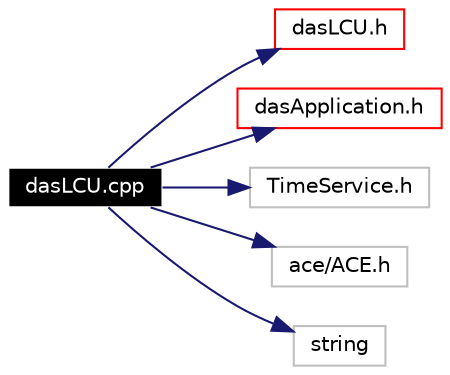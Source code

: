 digraph G
{
  edge [fontname="Helvetica",fontsize=10,labelfontname="Helvetica",labelfontsize=10];
  node [fontname="Helvetica",fontsize=10,shape=record];
  rankdir=LR;
  Node1 [label="dasLCU.cpp",height=0.2,width=0.4,color="white", fillcolor="black", style="filled" fontcolor="white"];
  Node1 -> Node2 [color="midnightblue",fontsize=10,style="solid",fontname="Helvetica"];
  Node2 [label="dasLCU.h",height=0.2,width=0.4,color="red", fillcolor="white", style="filled",URL="$examples_2runEMIRDas_8p_8old_2dasLCU_8h.html"];
  Node1 -> Node3 [color="midnightblue",fontsize=10,style="solid",fontname="Helvetica"];
  Node3 [label="dasApplication.h",height=0.2,width=0.4,color="red", fillcolor="white", style="filled",URL="$examples_2runEMIRDas_8p_8old_2dasApplication_8h.html"];
  Node1 -> Node4 [color="midnightblue",fontsize=10,style="solid",fontname="Helvetica"];
  Node4 [label="TimeService.h",height=0.2,width=0.4,color="grey75", fillcolor="white", style="filled"];
  Node1 -> Node5 [color="midnightblue",fontsize=10,style="solid",fontname="Helvetica"];
  Node5 [label="ace/ACE.h",height=0.2,width=0.4,color="grey75", fillcolor="white", style="filled"];
  Node1 -> Node6 [color="midnightblue",fontsize=10,style="solid",fontname="Helvetica"];
  Node6 [label="string",height=0.2,width=0.4,color="grey75", fillcolor="white", style="filled"];
}
